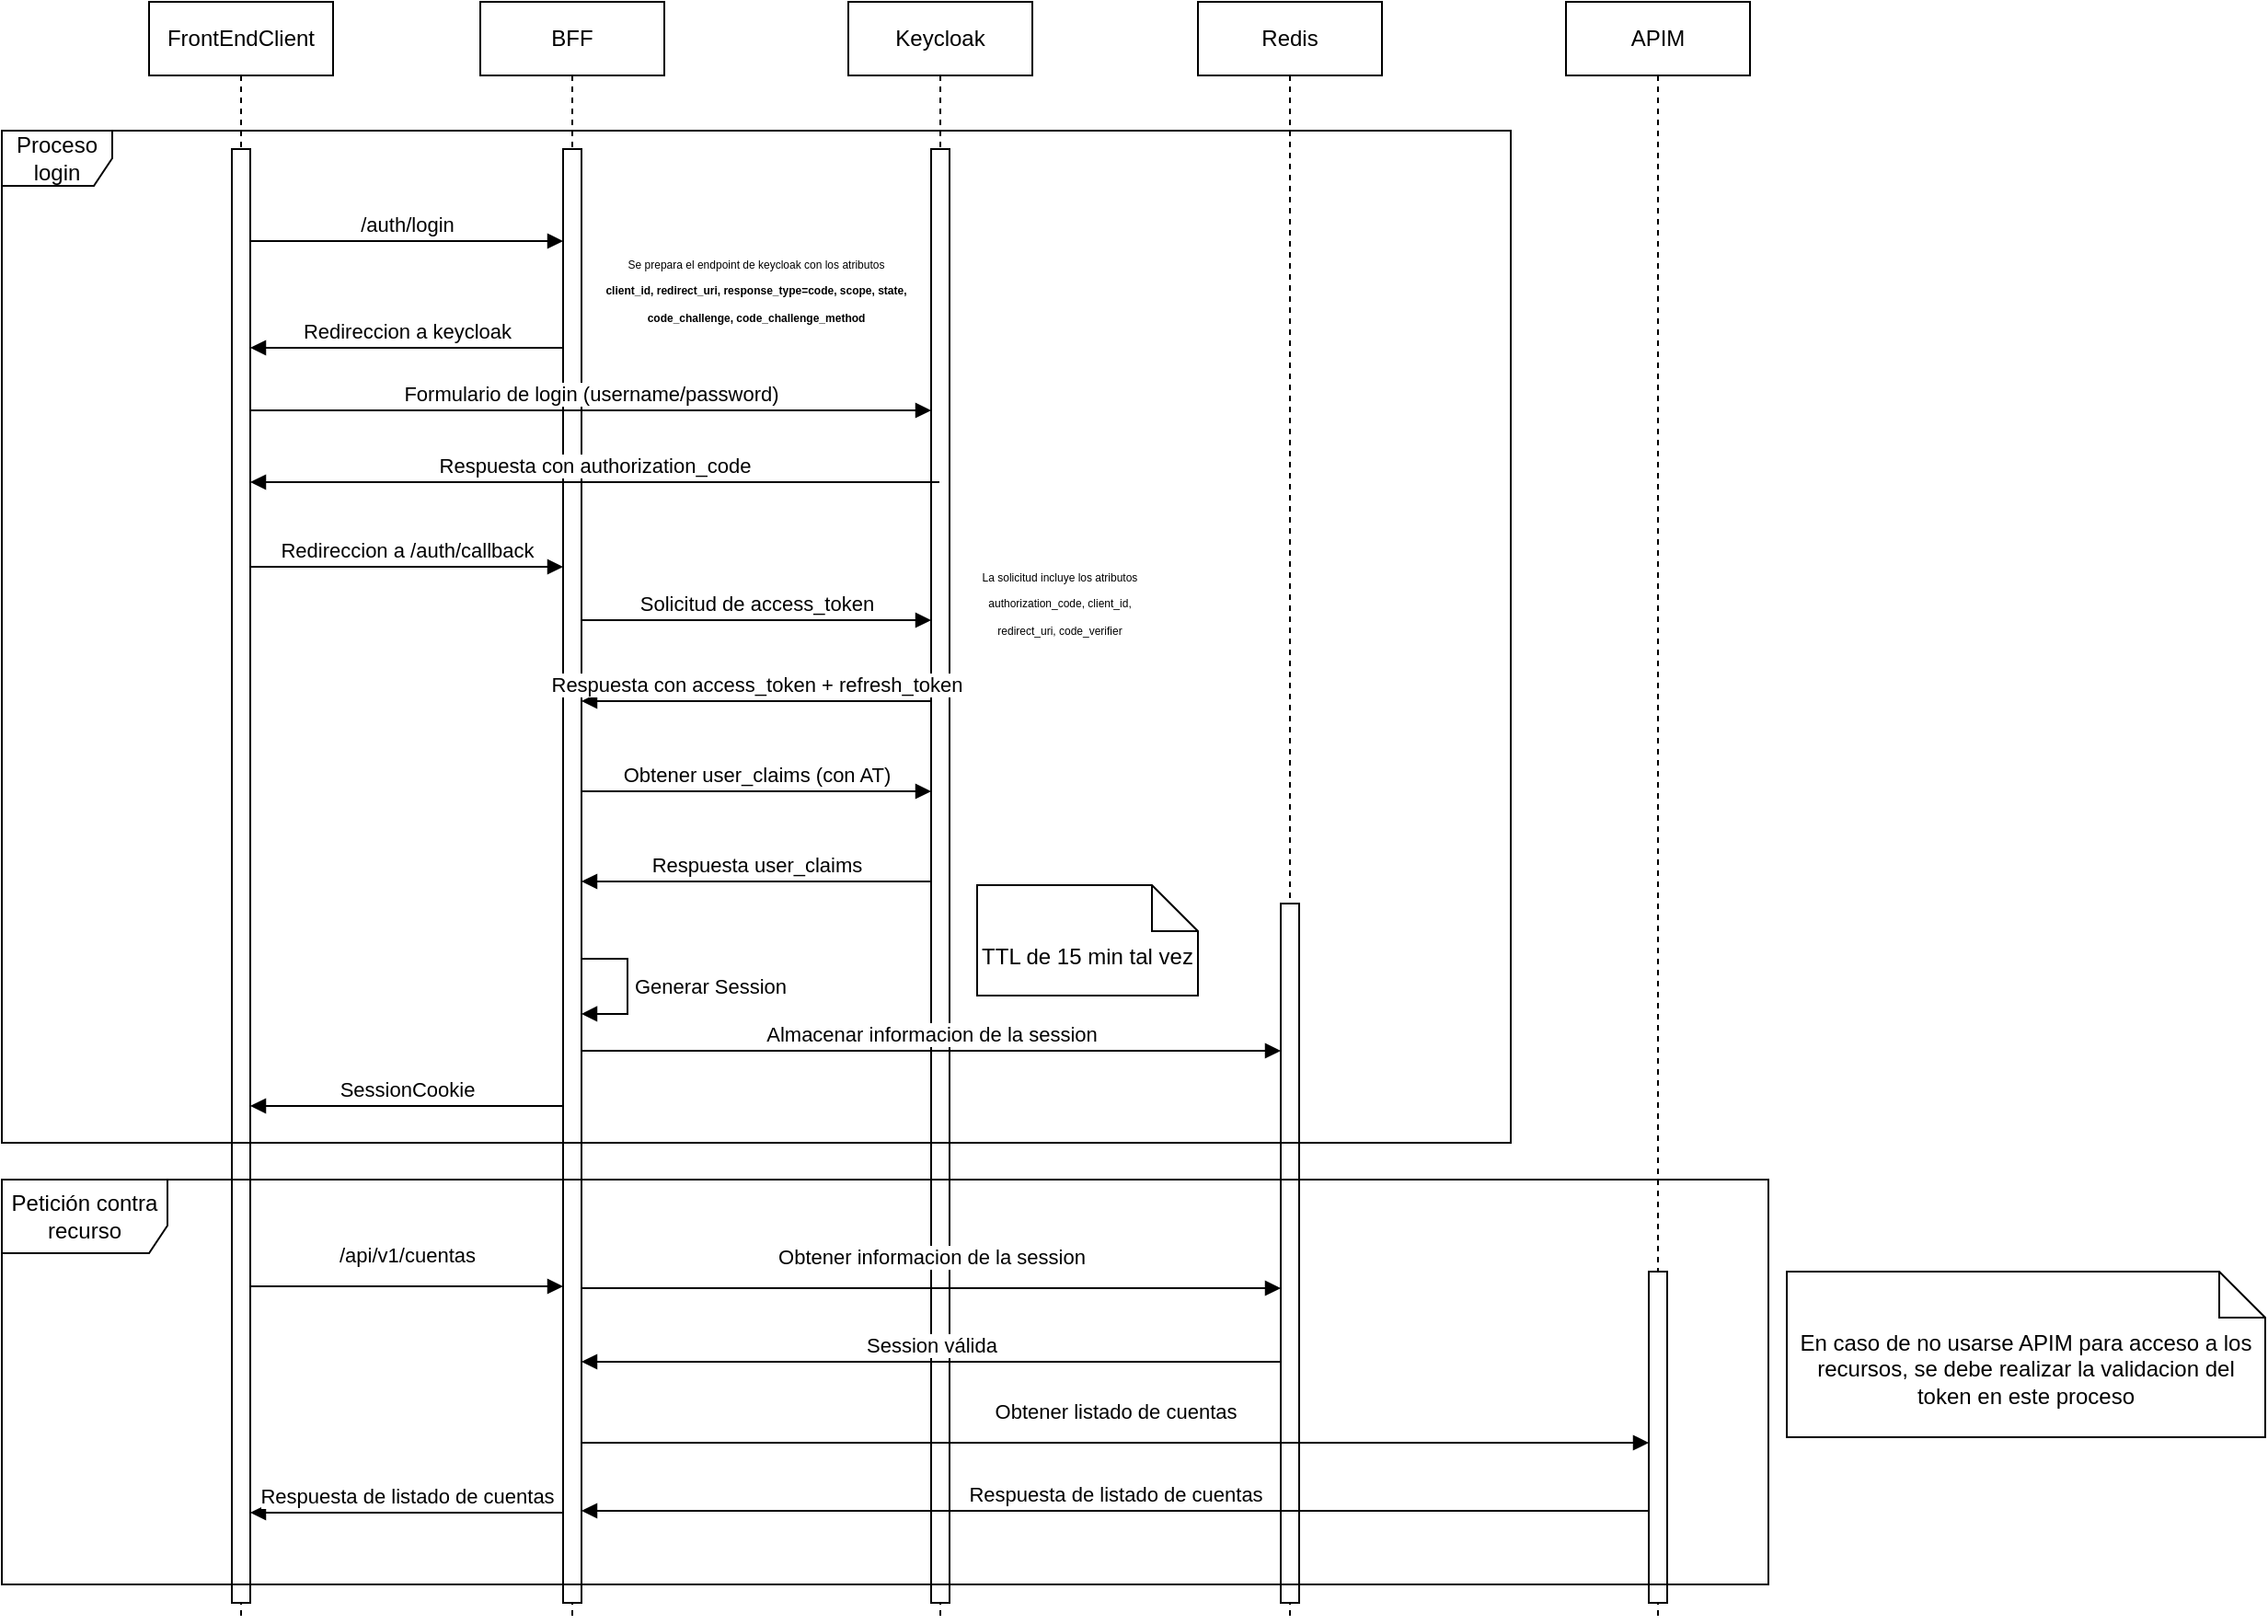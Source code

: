 <mxfile version="24.8.6">
  <diagram name="Page-1" id="2YBvvXClWsGukQMizWep">
    <mxGraphModel dx="3156" dy="1018" grid="0" gridSize="10" guides="1" tooltips="1" connect="1" arrows="1" fold="1" page="1" pageScale="1" pageWidth="850" pageHeight="1100" math="0" shadow="0">
      <root>
        <mxCell id="0" />
        <mxCell id="1" parent="0" />
        <mxCell id="aM9ryv3xv72pqoxQDRHE-1" value="FrontEndClient" style="shape=umlLifeline;perimeter=lifelinePerimeter;whiteSpace=wrap;html=1;container=0;dropTarget=0;collapsible=0;recursiveResize=0;outlineConnect=0;portConstraint=eastwest;newEdgeStyle={&quot;edgeStyle&quot;:&quot;elbowEdgeStyle&quot;,&quot;elbow&quot;:&quot;vertical&quot;,&quot;curved&quot;:0,&quot;rounded&quot;:0};" parent="1" vertex="1">
          <mxGeometry x="40" width="100" height="880" as="geometry" />
        </mxCell>
        <mxCell id="aM9ryv3xv72pqoxQDRHE-2" value="" style="html=1;points=[];perimeter=orthogonalPerimeter;outlineConnect=0;targetShapes=umlLifeline;portConstraint=eastwest;newEdgeStyle={&quot;edgeStyle&quot;:&quot;elbowEdgeStyle&quot;,&quot;elbow&quot;:&quot;vertical&quot;,&quot;curved&quot;:0,&quot;rounded&quot;:0};" parent="aM9ryv3xv72pqoxQDRHE-1" vertex="1">
          <mxGeometry x="45" y="80" width="10" height="790" as="geometry" />
        </mxCell>
        <mxCell id="aM9ryv3xv72pqoxQDRHE-5" value="BFF" style="shape=umlLifeline;perimeter=lifelinePerimeter;whiteSpace=wrap;html=1;container=0;dropTarget=0;collapsible=0;recursiveResize=0;outlineConnect=0;portConstraint=eastwest;newEdgeStyle={&quot;edgeStyle&quot;:&quot;elbowEdgeStyle&quot;,&quot;elbow&quot;:&quot;vertical&quot;,&quot;curved&quot;:0,&quot;rounded&quot;:0};" parent="1" vertex="1">
          <mxGeometry x="220" width="100" height="880" as="geometry" />
        </mxCell>
        <mxCell id="aM9ryv3xv72pqoxQDRHE-6" value="" style="html=1;points=[];perimeter=orthogonalPerimeter;outlineConnect=0;targetShapes=umlLifeline;portConstraint=eastwest;newEdgeStyle={&quot;edgeStyle&quot;:&quot;elbowEdgeStyle&quot;,&quot;elbow&quot;:&quot;vertical&quot;,&quot;curved&quot;:0,&quot;rounded&quot;:0};" parent="aM9ryv3xv72pqoxQDRHE-5" vertex="1">
          <mxGeometry x="45" y="80" width="10" height="790" as="geometry" />
        </mxCell>
        <mxCell id="-oenYCuYozkiClqk4tzo-25" value="Generar Session" style="html=1;align=left;spacingLeft=2;endArrow=block;rounded=0;edgeStyle=orthogonalEdgeStyle;curved=0;rounded=0;" parent="aM9ryv3xv72pqoxQDRHE-5" edge="1">
          <mxGeometry relative="1" as="geometry">
            <mxPoint x="55" y="520" as="sourcePoint" />
            <Array as="points">
              <mxPoint x="80" y="550" />
            </Array>
            <mxPoint x="55" y="549.966" as="targetPoint" />
          </mxGeometry>
        </mxCell>
        <mxCell id="-oenYCuYozkiClqk4tzo-1" value="Keycloak" style="shape=umlLifeline;perimeter=lifelinePerimeter;whiteSpace=wrap;html=1;container=1;dropTarget=0;collapsible=0;recursiveResize=0;outlineConnect=0;portConstraint=eastwest;newEdgeStyle={&quot;curved&quot;:0,&quot;rounded&quot;:0};" parent="1" vertex="1">
          <mxGeometry x="420" width="100" height="880" as="geometry" />
        </mxCell>
        <mxCell id="-oenYCuYozkiClqk4tzo-3" value="" style="html=1;points=[[0,0,0,0,5],[0,1,0,0,-5],[1,0,0,0,5],[1,1,0,0,-5]];perimeter=orthogonalPerimeter;outlineConnect=0;targetShapes=umlLifeline;portConstraint=eastwest;newEdgeStyle={&quot;curved&quot;:0,&quot;rounded&quot;:0};" parent="-oenYCuYozkiClqk4tzo-1" vertex="1">
          <mxGeometry x="45" y="80" width="10" height="790" as="geometry" />
        </mxCell>
        <mxCell id="-oenYCuYozkiClqk4tzo-2" value="Redis" style="shape=umlLifeline;perimeter=lifelinePerimeter;whiteSpace=wrap;html=1;container=1;dropTarget=0;collapsible=0;recursiveResize=0;outlineConnect=0;portConstraint=eastwest;newEdgeStyle={&quot;curved&quot;:0,&quot;rounded&quot;:0};" parent="1" vertex="1">
          <mxGeometry x="610" width="100" height="880" as="geometry" />
        </mxCell>
        <mxCell id="-oenYCuYozkiClqk4tzo-4" value="" style="html=1;points=[[0,0,0,0,5],[0,1,0,0,-5],[1,0,0,0,5],[1,1,0,0,-5]];perimeter=orthogonalPerimeter;outlineConnect=0;targetShapes=umlLifeline;portConstraint=eastwest;newEdgeStyle={&quot;curved&quot;:0,&quot;rounded&quot;:0};" parent="-oenYCuYozkiClqk4tzo-2" vertex="1">
          <mxGeometry x="45" y="490" width="10" height="380" as="geometry" />
        </mxCell>
        <mxCell id="-oenYCuYozkiClqk4tzo-10" value="/auth/login" style="html=1;verticalAlign=bottom;endArrow=block;curved=0;rounded=0;" parent="1" edge="1">
          <mxGeometry width="80" relative="1" as="geometry">
            <mxPoint x="95" y="130" as="sourcePoint" />
            <mxPoint x="265" y="130" as="targetPoint" />
          </mxGeometry>
        </mxCell>
        <mxCell id="-oenYCuYozkiClqk4tzo-11" value="Redireccion a keycloak" style="html=1;verticalAlign=bottom;endArrow=block;curved=0;rounded=0;" parent="1" edge="1">
          <mxGeometry width="80" relative="1" as="geometry">
            <mxPoint x="265" y="188" as="sourcePoint" />
            <mxPoint x="95" y="188" as="targetPoint" />
          </mxGeometry>
        </mxCell>
        <mxCell id="-oenYCuYozkiClqk4tzo-13" value="&lt;font style=&quot;font-size: 6px;&quot;&gt;Se prepara el endpoint de keycloak con los atributos&lt;/font&gt;&lt;div style=&quot;&quot;&gt;&lt;font face=&quot;Arial, Helvetica, sans-serif&quot;&gt;&lt;span style=&quot;font-size: 6px;&quot;&gt;&lt;b&gt;client_id, redirect_uri, response_type=code, scope, state, code_challenge, code_challenge_method&lt;/b&gt;&lt;/span&gt;&lt;/font&gt;&lt;/div&gt;" style="text;html=1;align=center;verticalAlign=middle;whiteSpace=wrap;rounded=0;" parent="1" vertex="1">
          <mxGeometry x="280" y="130" width="180" height="50" as="geometry" />
        </mxCell>
        <mxCell id="-oenYCuYozkiClqk4tzo-14" value="Formulario de login (username/password)" style="html=1;verticalAlign=bottom;endArrow=block;curved=0;rounded=0;" parent="1" edge="1">
          <mxGeometry width="80" relative="1" as="geometry">
            <mxPoint x="95" y="222" as="sourcePoint" />
            <mxPoint x="465" y="222" as="targetPoint" />
          </mxGeometry>
        </mxCell>
        <mxCell id="-oenYCuYozkiClqk4tzo-15" value="Respuesta con authorization_code" style="html=1;verticalAlign=bottom;endArrow=block;curved=0;rounded=0;" parent="1" edge="1">
          <mxGeometry width="80" relative="1" as="geometry">
            <mxPoint x="469.5" y="261" as="sourcePoint" />
            <mxPoint x="95" y="261" as="targetPoint" />
          </mxGeometry>
        </mxCell>
        <mxCell id="-oenYCuYozkiClqk4tzo-16" value="Redireccion a /auth/callback" style="html=1;verticalAlign=bottom;endArrow=block;curved=0;rounded=0;" parent="1" target="aM9ryv3xv72pqoxQDRHE-6" edge="1">
          <mxGeometry width="80" relative="1" as="geometry">
            <mxPoint x="95" y="307" as="sourcePoint" />
            <mxPoint x="269.5" y="307" as="targetPoint" />
          </mxGeometry>
        </mxCell>
        <mxCell id="-oenYCuYozkiClqk4tzo-17" value="Solicitud de access_token" style="html=1;verticalAlign=bottom;endArrow=block;curved=0;rounded=0;" parent="1" edge="1">
          <mxGeometry width="80" relative="1" as="geometry">
            <mxPoint x="275" y="336" as="sourcePoint" />
            <mxPoint x="465" y="336" as="targetPoint" />
          </mxGeometry>
        </mxCell>
        <mxCell id="-oenYCuYozkiClqk4tzo-18" value="&lt;font style=&quot;font-size: 6px;&quot;&gt;La solicitud incluye los atributos&lt;/font&gt;&lt;div&gt;&lt;font style=&quot;font-size: 6px;&quot;&gt;authorization_code, client_id, redirect_uri, code_verifier&lt;/font&gt;&lt;/div&gt;" style="text;html=1;align=center;verticalAlign=middle;whiteSpace=wrap;rounded=0;" parent="1" vertex="1">
          <mxGeometry x="480" y="300" width="110" height="50" as="geometry" />
        </mxCell>
        <mxCell id="-oenYCuYozkiClqk4tzo-19" value="Respuesta con access_token + refresh_token" style="html=1;verticalAlign=bottom;endArrow=block;curved=0;rounded=0;" parent="1" source="-oenYCuYozkiClqk4tzo-3" target="aM9ryv3xv72pqoxQDRHE-6" edge="1">
          <mxGeometry width="80" relative="1" as="geometry">
            <mxPoint x="470" y="380" as="sourcePoint" />
            <mxPoint x="270.15" y="380" as="targetPoint" />
            <Array as="points">
              <mxPoint x="330" y="380" />
            </Array>
          </mxGeometry>
        </mxCell>
        <mxCell id="-oenYCuYozkiClqk4tzo-20" value="Obtener user_claims (con AT)" style="html=1;verticalAlign=bottom;endArrow=block;curved=0;rounded=0;" parent="1" edge="1">
          <mxGeometry width="80" relative="1" as="geometry">
            <mxPoint x="275" y="429.0" as="sourcePoint" />
            <mxPoint x="465.0" y="429.0" as="targetPoint" />
          </mxGeometry>
        </mxCell>
        <mxCell id="-oenYCuYozkiClqk4tzo-21" value="Respuesta user_claims" style="html=1;verticalAlign=bottom;endArrow=block;curved=0;rounded=0;" parent="1" edge="1">
          <mxGeometry width="80" relative="1" as="geometry">
            <mxPoint x="465.0" y="478.0" as="sourcePoint" />
            <mxPoint x="275" y="478.0" as="targetPoint" />
          </mxGeometry>
        </mxCell>
        <mxCell id="-oenYCuYozkiClqk4tzo-22" value="SessionCookie" style="html=1;verticalAlign=bottom;endArrow=block;curved=0;rounded=0;" parent="1" edge="1">
          <mxGeometry width="80" relative="1" as="geometry">
            <mxPoint x="265" y="600.0" as="sourcePoint" />
            <mxPoint x="95" y="600.0" as="targetPoint" />
          </mxGeometry>
        </mxCell>
        <mxCell id="-oenYCuYozkiClqk4tzo-23" value="Almacenar informacion de la session" style="html=1;verticalAlign=bottom;endArrow=block;curved=0;rounded=0;" parent="1" edge="1">
          <mxGeometry width="80" relative="1" as="geometry">
            <mxPoint x="275" y="570" as="sourcePoint" />
            <mxPoint x="655.0" y="570" as="targetPoint" />
            <Array as="points">
              <mxPoint x="330" y="570" />
            </Array>
          </mxGeometry>
        </mxCell>
        <mxCell id="-oenYCuYozkiClqk4tzo-26" value="APIM" style="shape=umlLifeline;perimeter=lifelinePerimeter;whiteSpace=wrap;html=1;container=1;dropTarget=0;collapsible=0;recursiveResize=0;outlineConnect=0;portConstraint=eastwest;newEdgeStyle={&quot;curved&quot;:0,&quot;rounded&quot;:0};" parent="1" vertex="1">
          <mxGeometry x="810" width="100" height="880" as="geometry" />
        </mxCell>
        <mxCell id="-oenYCuYozkiClqk4tzo-27" value="" style="html=1;points=[[0,0,0,0,5],[0,1,0,0,-5],[1,0,0,0,5],[1,1,0,0,-5]];perimeter=orthogonalPerimeter;outlineConnect=0;targetShapes=umlLifeline;portConstraint=eastwest;newEdgeStyle={&quot;curved&quot;:0,&quot;rounded&quot;:0};" parent="-oenYCuYozkiClqk4tzo-26" vertex="1">
          <mxGeometry x="45" y="690" width="10" height="180" as="geometry" />
        </mxCell>
        <mxCell id="-oenYCuYozkiClqk4tzo-28" value="Proceso login" style="shape=umlFrame;whiteSpace=wrap;html=1;pointerEvents=0;" parent="1" vertex="1">
          <mxGeometry x="-40" y="70" width="820" height="550" as="geometry" />
        </mxCell>
        <mxCell id="-oenYCuYozkiClqk4tzo-29" value="/api/v1/cuentas" style="html=1;verticalAlign=bottom;endArrow=block;curved=0;rounded=0;" parent="1" target="aM9ryv3xv72pqoxQDRHE-6" edge="1">
          <mxGeometry y="8" width="80" relative="1" as="geometry">
            <mxPoint x="95" y="698" as="sourcePoint" />
            <mxPoint x="269.5" y="698" as="targetPoint" />
            <mxPoint as="offset" />
          </mxGeometry>
        </mxCell>
        <mxCell id="-oenYCuYozkiClqk4tzo-30" value="Obtener informacion de la session" style="html=1;verticalAlign=bottom;endArrow=block;curved=0;rounded=0;" parent="1" target="-oenYCuYozkiClqk4tzo-4" edge="1">
          <mxGeometry y="8" width="80" relative="1" as="geometry">
            <mxPoint x="275" y="699" as="sourcePoint" />
            <mxPoint x="660" y="700" as="targetPoint" />
            <mxPoint as="offset" />
          </mxGeometry>
        </mxCell>
        <mxCell id="-oenYCuYozkiClqk4tzo-32" value="Session válida" style="html=1;verticalAlign=bottom;endArrow=block;curved=0;rounded=0;" parent="1" edge="1">
          <mxGeometry width="80" relative="1" as="geometry">
            <mxPoint x="655" y="739" as="sourcePoint" />
            <mxPoint x="275" y="739" as="targetPoint" />
          </mxGeometry>
        </mxCell>
        <mxCell id="-oenYCuYozkiClqk4tzo-33" value="Obtener listado de cuentas" style="html=1;verticalAlign=bottom;endArrow=block;curved=0;rounded=0;" parent="1" edge="1">
          <mxGeometry y="8" width="80" relative="1" as="geometry">
            <mxPoint x="275" y="783" as="sourcePoint" />
            <mxPoint x="855" y="783" as="targetPoint" />
            <mxPoint as="offset" />
          </mxGeometry>
        </mxCell>
        <mxCell id="-oenYCuYozkiClqk4tzo-34" value="Respuesta de listado de cuentas" style="html=1;verticalAlign=bottom;endArrow=block;curved=0;rounded=0;" parent="1" source="-oenYCuYozkiClqk4tzo-27" edge="1">
          <mxGeometry width="80" relative="1" as="geometry">
            <mxPoint x="859.5" y="820" as="sourcePoint" />
            <mxPoint x="275" y="820" as="targetPoint" />
          </mxGeometry>
        </mxCell>
        <mxCell id="-oenYCuYozkiClqk4tzo-35" value="Respuesta de listado de cuentas" style="html=1;verticalAlign=bottom;endArrow=block;curved=0;rounded=0;" parent="1" edge="1">
          <mxGeometry width="80" relative="1" as="geometry">
            <mxPoint x="265" y="821" as="sourcePoint" />
            <mxPoint x="95" y="821" as="targetPoint" />
          </mxGeometry>
        </mxCell>
        <mxCell id="-oenYCuYozkiClqk4tzo-36" value="Petición contra recurso" style="shape=umlFrame;whiteSpace=wrap;html=1;pointerEvents=0;width=90;height=40;" parent="1" vertex="1">
          <mxGeometry x="-40" y="640" width="960" height="220" as="geometry" />
        </mxCell>
        <mxCell id="-oenYCuYozkiClqk4tzo-37" value="En caso de no usarse APIM para acceso a los recursos, se debe realizar la validacion del token en este proceso" style="shape=note2;boundedLbl=1;whiteSpace=wrap;html=1;size=25;verticalAlign=top;align=center;" parent="1" vertex="1">
          <mxGeometry x="930" y="690" width="260" height="90" as="geometry" />
        </mxCell>
        <mxCell id="-oenYCuYozkiClqk4tzo-38" value="TTL de 15 min tal vez" style="shape=note2;boundedLbl=1;whiteSpace=wrap;html=1;size=25;verticalAlign=top;align=center;" parent="1" vertex="1">
          <mxGeometry x="490" y="480" width="120" height="60" as="geometry" />
        </mxCell>
      </root>
    </mxGraphModel>
  </diagram>
</mxfile>
